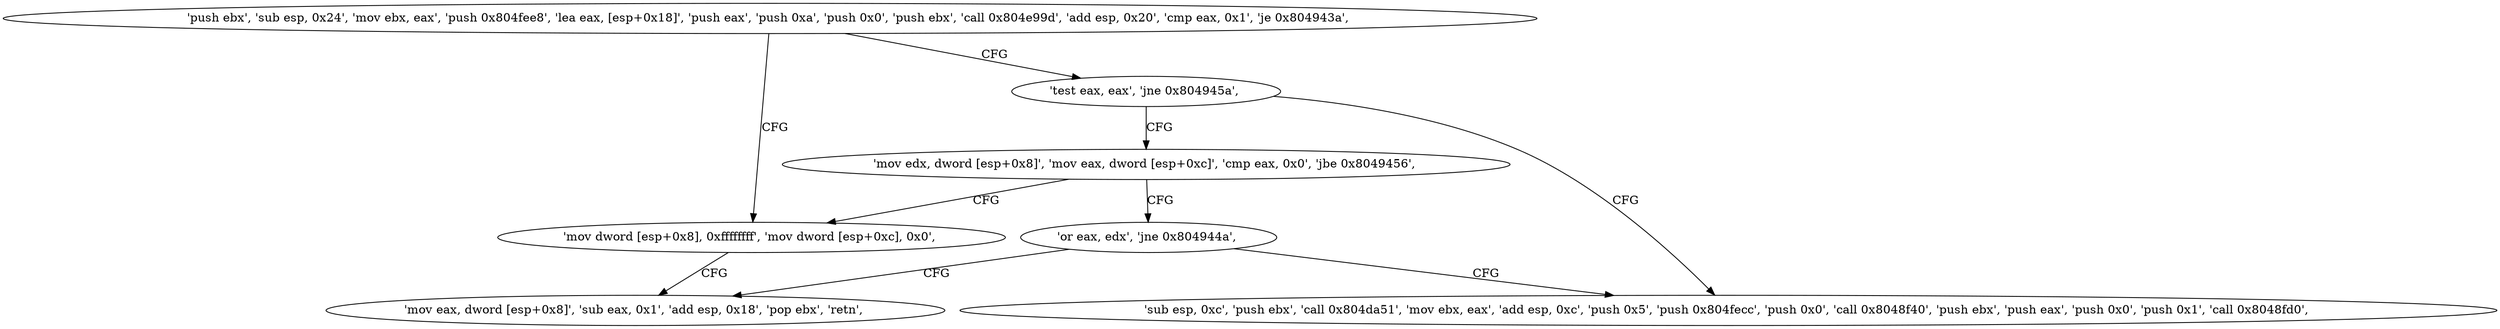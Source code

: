 digraph "func" {
"134517767" [label = "'push ebx', 'sub esp, 0x24', 'mov ebx, eax', 'push 0x804fee8', 'lea eax, [esp+0x18]', 'push eax', 'push 0xa', 'push 0x0', 'push ebx', 'call 0x804e99d', 'add esp, 0x20', 'cmp eax, 0x1', 'je 0x804943a', " ]
"134517818" [label = "'mov dword [esp+0x8], 0xffffffff', 'mov dword [esp+0xc], 0x0', " ]
"134517801" [label = "'test eax, eax', 'jne 0x804945a', " ]
"134517834" [label = "'mov eax, dword [esp+0x8]', 'sub eax, 0x1', 'add esp, 0x18', 'pop ebx', 'retn', " ]
"134517850" [label = "'sub esp, 0xc', 'push ebx', 'call 0x804da51', 'mov ebx, eax', 'add esp, 0xc', 'push 0x5', 'push 0x804fecc', 'push 0x0', 'call 0x8048f40', 'push ebx', 'push eax', 'push 0x0', 'push 0x1', 'call 0x8048fd0', " ]
"134517805" [label = "'mov edx, dword [esp+0x8]', 'mov eax, dword [esp+0xc]', 'cmp eax, 0x0', 'jbe 0x8049456', " ]
"134517846" [label = "'or eax, edx', 'jne 0x804944a', " ]
"134517767" -> "134517818" [ label = "CFG" ]
"134517767" -> "134517801" [ label = "CFG" ]
"134517818" -> "134517834" [ label = "CFG" ]
"134517801" -> "134517850" [ label = "CFG" ]
"134517801" -> "134517805" [ label = "CFG" ]
"134517805" -> "134517846" [ label = "CFG" ]
"134517805" -> "134517818" [ label = "CFG" ]
"134517846" -> "134517834" [ label = "CFG" ]
"134517846" -> "134517850" [ label = "CFG" ]
}

